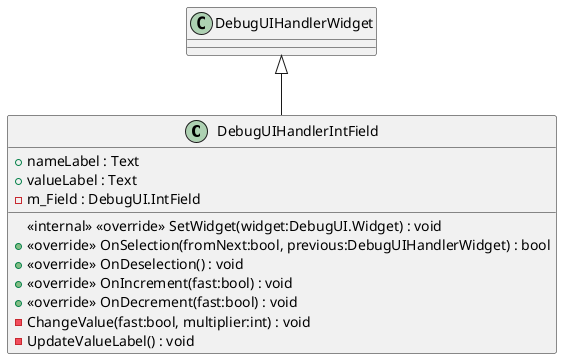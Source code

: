 @startuml
class DebugUIHandlerIntField {
    + nameLabel : Text
    + valueLabel : Text
    - m_Field : DebugUI.IntField
    <<internal>> <<override>> SetWidget(widget:DebugUI.Widget) : void
    + <<override>> OnSelection(fromNext:bool, previous:DebugUIHandlerWidget) : bool
    + <<override>> OnDeselection() : void
    + <<override>> OnIncrement(fast:bool) : void
    + <<override>> OnDecrement(fast:bool) : void
    - ChangeValue(fast:bool, multiplier:int) : void
    - UpdateValueLabel() : void
}
DebugUIHandlerWidget <|-- DebugUIHandlerIntField
@enduml
